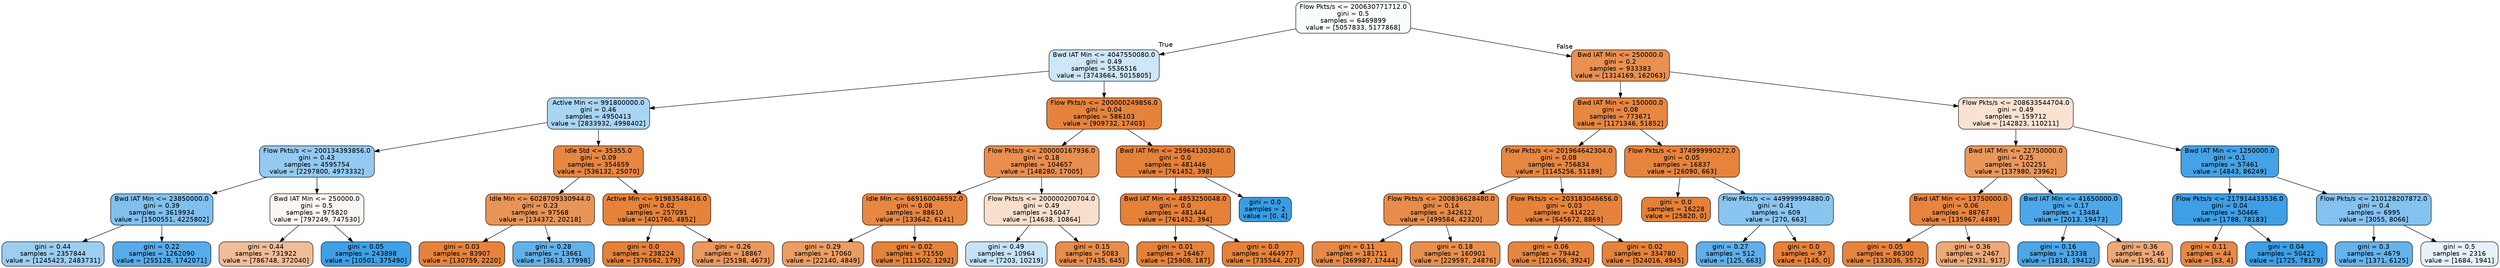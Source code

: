 digraph Tree {
node [shape=box, style="filled, rounded", color="black", fontname="helvetica"] ;
edge [fontname="helvetica"] ;
0 [label="Flow Pkts/s <= 200630771712.0\ngini = 0.5\nsamples = 6469899\nvalue = [5057833, 5177868]", fillcolor="#fafdfe"] ;
1 [label="Bwd IAT Min <= 4047550080.0\ngini = 0.49\nsamples = 5536516\nvalue = [3743664, 5015805]", fillcolor="#cde6f8"] ;
0 -> 1 [labeldistance=2.5, labelangle=45, headlabel="True"] ;
2 [label="Active Min <= 991800000.0\ngini = 0.46\nsamples = 4950413\nvalue = [2833932, 4998402]", fillcolor="#a9d5f4"] ;
1 -> 2 ;
3 [label="Flow Pkts/s <= 200134393856.0\ngini = 0.43\nsamples = 4595754\nvalue = [2297800, 4973332]", fillcolor="#94caf1"] ;
2 -> 3 ;
4 [label="Bwd IAT Min <= 23850000.0\ngini = 0.39\nsamples = 3619934\nvalue = [1500551, 4225802]", fillcolor="#7fc0ee"] ;
3 -> 4 ;
5 [label="gini = 0.44\nsamples = 2357844\nvalue = [1245423, 2483731]", fillcolor="#9ccef2"] ;
4 -> 5 ;
6 [label="gini = 0.22\nsamples = 1262090\nvalue = [255128, 1742071]", fillcolor="#56abe9"] ;
4 -> 6 ;
7 [label="Bwd IAT Min <= 250000.0\ngini = 0.5\nsamples = 975820\nvalue = [797249, 747530]", fillcolor="#fdf7f3"] ;
3 -> 7 ;
8 [label="gini = 0.44\nsamples = 731922\nvalue = [786748, 372040]", fillcolor="#f1bd97"] ;
7 -> 8 ;
9 [label="gini = 0.05\nsamples = 243898\nvalue = [10501, 375490]", fillcolor="#3fa0e6"] ;
7 -> 9 ;
10 [label="Idle Std <= 35355.0\ngini = 0.09\nsamples = 354659\nvalue = [536132, 25070]", fillcolor="#e68742"] ;
2 -> 10 ;
11 [label="Idle Min <= 6028709330944.0\ngini = 0.23\nsamples = 97568\nvalue = [134372, 20218]", fillcolor="#e99457"] ;
10 -> 11 ;
12 [label="gini = 0.03\nsamples = 83907\nvalue = [130759, 2220]", fillcolor="#e5833c"] ;
11 -> 12 ;
13 [label="gini = 0.28\nsamples = 13661\nvalue = [3613, 17998]", fillcolor="#61b1ea"] ;
11 -> 13 ;
14 [label="Active Min <= 91983548416.0\ngini = 0.02\nsamples = 257091\nvalue = [401760, 4852]", fillcolor="#e5833b"] ;
10 -> 14 ;
15 [label="gini = 0.0\nsamples = 238224\nvalue = [376562, 179]", fillcolor="#e58139"] ;
14 -> 15 ;
16 [label="gini = 0.26\nsamples = 18867\nvalue = [25198, 4673]", fillcolor="#ea985e"] ;
14 -> 16 ;
17 [label="Flow Pkts/s <= 200000249856.0\ngini = 0.04\nsamples = 586103\nvalue = [909732, 17403]", fillcolor="#e5833d"] ;
1 -> 17 ;
18 [label="Flow Pkts/s <= 200000167936.0\ngini = 0.18\nsamples = 104657\nvalue = [148280, 17005]", fillcolor="#e88f50"] ;
17 -> 18 ;
19 [label="Idle Min <= 669160046592.0\ngini = 0.08\nsamples = 88610\nvalue = [133642, 6141]", fillcolor="#e68742"] ;
18 -> 19 ;
20 [label="gini = 0.29\nsamples = 17060\nvalue = [22140, 4849]", fillcolor="#eb9d64"] ;
19 -> 20 ;
21 [label="gini = 0.02\nsamples = 71550\nvalue = [111502, 1292]", fillcolor="#e5823b"] ;
19 -> 21 ;
22 [label="Flow Pkts/s <= 200000200704.0\ngini = 0.49\nsamples = 16047\nvalue = [14638, 10864]", fillcolor="#f8dfcc"] ;
18 -> 22 ;
23 [label="gini = 0.49\nsamples = 10964\nvalue = [7203, 10219]", fillcolor="#c5e2f7"] ;
22 -> 23 ;
24 [label="gini = 0.15\nsamples = 5083\nvalue = [7435, 645]", fillcolor="#e78c4a"] ;
22 -> 24 ;
25 [label="Bwd IAT Min <= 259641303040.0\ngini = 0.0\nsamples = 481446\nvalue = [761452, 398]", fillcolor="#e58139"] ;
17 -> 25 ;
26 [label="Bwd IAT Min <= 4853250048.0\ngini = 0.0\nsamples = 481444\nvalue = [761452, 394]", fillcolor="#e58139"] ;
25 -> 26 ;
27 [label="gini = 0.01\nsamples = 16467\nvalue = [25908, 187]", fillcolor="#e5823a"] ;
26 -> 27 ;
28 [label="gini = 0.0\nsamples = 464977\nvalue = [735544, 207]", fillcolor="#e58139"] ;
26 -> 28 ;
29 [label="gini = 0.0\nsamples = 2\nvalue = [0, 4]", fillcolor="#399de5"] ;
25 -> 29 ;
30 [label="Bwd IAT Min <= 250000.0\ngini = 0.2\nsamples = 933383\nvalue = [1314169, 162063]", fillcolor="#e89151"] ;
0 -> 30 [labeldistance=2.5, labelangle=-45, headlabel="False"] ;
31 [label="Bwd IAT Min <= 150000.0\ngini = 0.08\nsamples = 773671\nvalue = [1171346, 51852]", fillcolor="#e68742"] ;
30 -> 31 ;
32 [label="Flow Pkts/s <= 201964642304.0\ngini = 0.08\nsamples = 756834\nvalue = [1145256, 51189]", fillcolor="#e68742"] ;
31 -> 32 ;
33 [label="Flow Pkts/s <= 200836628480.0\ngini = 0.14\nsamples = 342612\nvalue = [499584, 42320]", fillcolor="#e78c4a"] ;
32 -> 33 ;
34 [label="gini = 0.11\nsamples = 181711\nvalue = [269987, 17444]", fillcolor="#e78946"] ;
33 -> 34 ;
35 [label="gini = 0.18\nsamples = 160901\nvalue = [229597, 24876]", fillcolor="#e88f4e"] ;
33 -> 35 ;
36 [label="Flow Pkts/s <= 203183046656.0\ngini = 0.03\nsamples = 414222\nvalue = [645672, 8869]", fillcolor="#e5833c"] ;
32 -> 36 ;
37 [label="gini = 0.06\nsamples = 79442\nvalue = [121656, 3924]", fillcolor="#e6853f"] ;
36 -> 37 ;
38 [label="gini = 0.02\nsamples = 334780\nvalue = [524016, 4945]", fillcolor="#e5823b"] ;
36 -> 38 ;
39 [label="Flow Pkts/s <= 374999990272.0\ngini = 0.05\nsamples = 16837\nvalue = [26090, 663]", fillcolor="#e6843e"] ;
31 -> 39 ;
40 [label="gini = 0.0\nsamples = 16228\nvalue = [25820, 0]", fillcolor="#e58139"] ;
39 -> 40 ;
41 [label="Flow Pkts/s <= 449999994880.0\ngini = 0.41\nsamples = 609\nvalue = [270, 663]", fillcolor="#8ac5f0"] ;
39 -> 41 ;
42 [label="gini = 0.27\nsamples = 512\nvalue = [125, 663]", fillcolor="#5eafea"] ;
41 -> 42 ;
43 [label="gini = 0.0\nsamples = 97\nvalue = [145, 0]", fillcolor="#e58139"] ;
41 -> 43 ;
44 [label="Flow Pkts/s <= 208633544704.0\ngini = 0.49\nsamples = 159712\nvalue = [142823, 110211]", fillcolor="#f9e2d2"] ;
30 -> 44 ;
45 [label="Bwd IAT Min <= 22750000.0\ngini = 0.25\nsamples = 102251\nvalue = [137980, 23962]", fillcolor="#ea975b"] ;
44 -> 45 ;
46 [label="Bwd IAT Min <= 13750000.0\ngini = 0.06\nsamples = 88767\nvalue = [135967, 4489]", fillcolor="#e68540"] ;
45 -> 46 ;
47 [label="gini = 0.05\nsamples = 86300\nvalue = [133036, 3572]", fillcolor="#e6843e"] ;
46 -> 47 ;
48 [label="gini = 0.36\nsamples = 2467\nvalue = [2931, 917]", fillcolor="#eda877"] ;
46 -> 48 ;
49 [label="Bwd IAT Min <= 41650000.0\ngini = 0.17\nsamples = 13484\nvalue = [2013, 19473]", fillcolor="#4da7e8"] ;
45 -> 49 ;
50 [label="gini = 0.16\nsamples = 13338\nvalue = [1818, 19412]", fillcolor="#4ca6e7"] ;
49 -> 50 ;
51 [label="gini = 0.36\nsamples = 146\nvalue = [195, 61]", fillcolor="#eda877"] ;
49 -> 51 ;
52 [label="Bwd IAT Min <= 1250000.0\ngini = 0.1\nsamples = 57461\nvalue = [4843, 86249]", fillcolor="#44a3e6"] ;
44 -> 52 ;
53 [label="Flow Pkts/s <= 217914433536.0\ngini = 0.04\nsamples = 50466\nvalue = [1788, 78183]", fillcolor="#3e9fe6"] ;
52 -> 53 ;
54 [label="gini = 0.11\nsamples = 44\nvalue = [63, 4]", fillcolor="#e78946"] ;
53 -> 54 ;
55 [label="gini = 0.04\nsamples = 50422\nvalue = [1725, 78179]", fillcolor="#3d9fe6"] ;
53 -> 55 ;
56 [label="Flow Pkts/s <= 210128207872.0\ngini = 0.4\nsamples = 6995\nvalue = [3055, 8066]", fillcolor="#84c2ef"] ;
52 -> 56 ;
57 [label="gini = 0.3\nsamples = 4679\nvalue = [1371, 6125]", fillcolor="#65b3eb"] ;
56 -> 57 ;
58 [label="gini = 0.5\nsamples = 2316\nvalue = [1684, 1941]", fillcolor="#e5f2fc"] ;
56 -> 58 ;
}